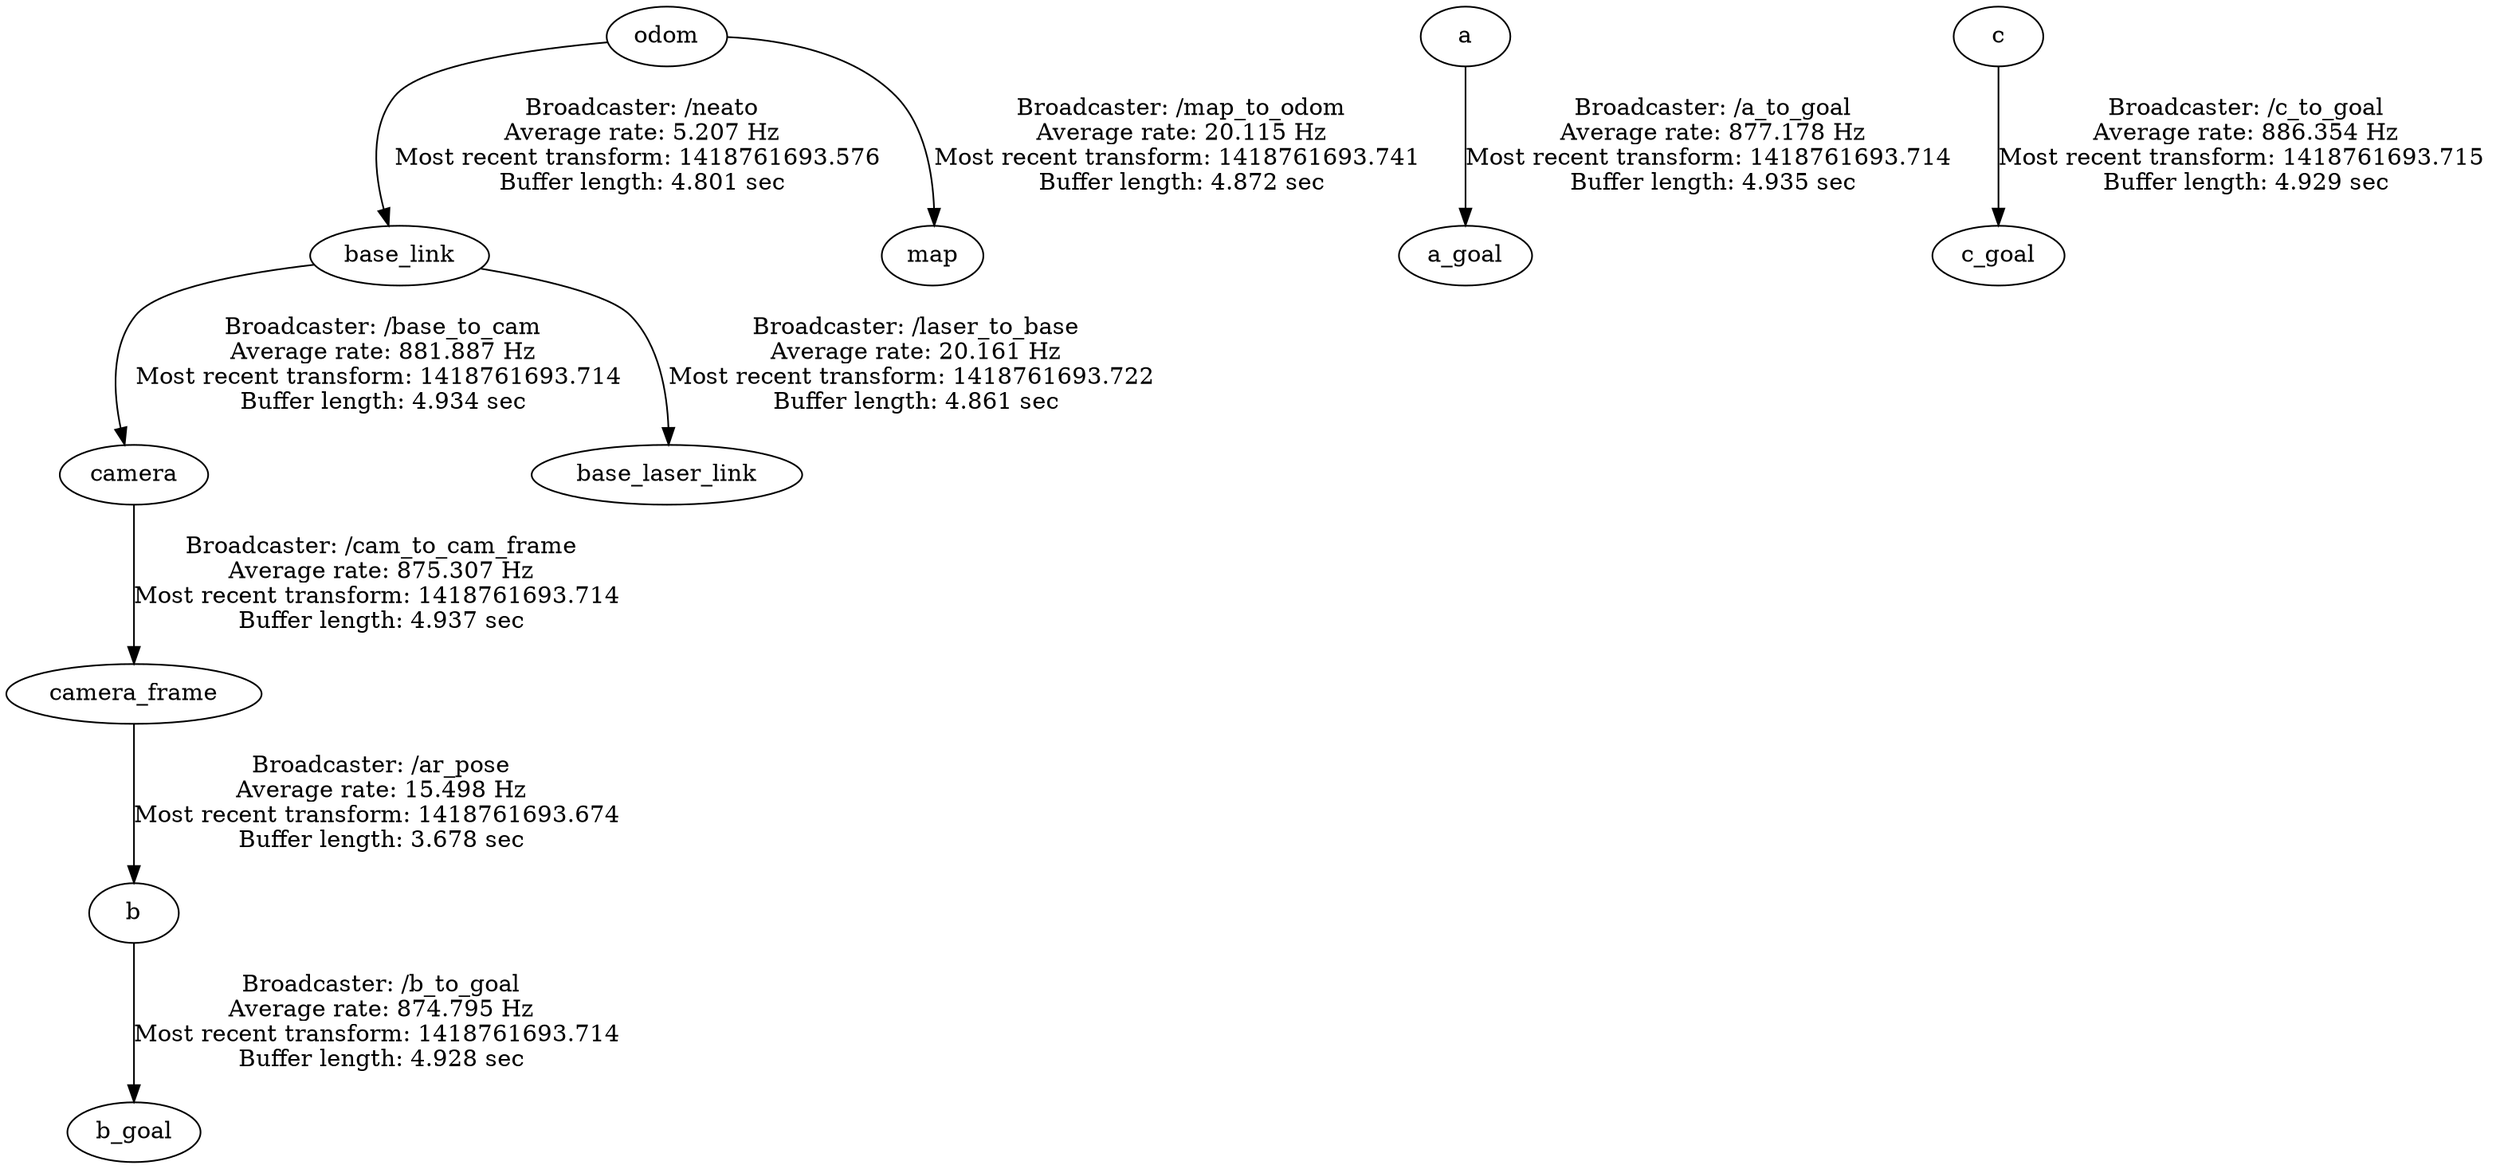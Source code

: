 digraph G {
"camera" -> "camera_frame"[label="Broadcaster: /cam_to_cam_frame\nAverage rate: 875.307 Hz\nMost recent transform: 1418761693.714 \nBuffer length: 4.937 sec\n"];
"base_link" -> "camera"[label="Broadcaster: /base_to_cam\nAverage rate: 881.887 Hz\nMost recent transform: 1418761693.714 \nBuffer length: 4.934 sec\n"];
"odom" -> "base_link"[label="Broadcaster: /neato\nAverage rate: 5.207 Hz\nMost recent transform: 1418761693.576 \nBuffer length: 4.801 sec\n"];
"a" -> "a_goal"[label="Broadcaster: /a_to_goal\nAverage rate: 877.178 Hz\nMost recent transform: 1418761693.714 \nBuffer length: 4.935 sec\n"];
"c" -> "c_goal"[label="Broadcaster: /c_to_goal\nAverage rate: 886.354 Hz\nMost recent transform: 1418761693.715 \nBuffer length: 4.929 sec\n"];
"b" -> "b_goal"[label="Broadcaster: /b_to_goal\nAverage rate: 874.795 Hz\nMost recent transform: 1418761693.714 \nBuffer length: 4.928 sec\n"];
"camera_frame" -> "b"[label="Broadcaster: /ar_pose\nAverage rate: 15.498 Hz\nMost recent transform: 1418761693.674 \nBuffer length: 3.678 sec\n"];
"base_link" -> "base_laser_link"[label="Broadcaster: /laser_to_base\nAverage rate: 20.161 Hz\nMost recent transform: 1418761693.722 \nBuffer length: 4.861 sec\n"];
"odom" -> "map"[label="Broadcaster: /map_to_odom\nAverage rate: 20.115 Hz\nMost recent transform: 1418761693.741 \nBuffer length: 4.872 sec\n"];
}